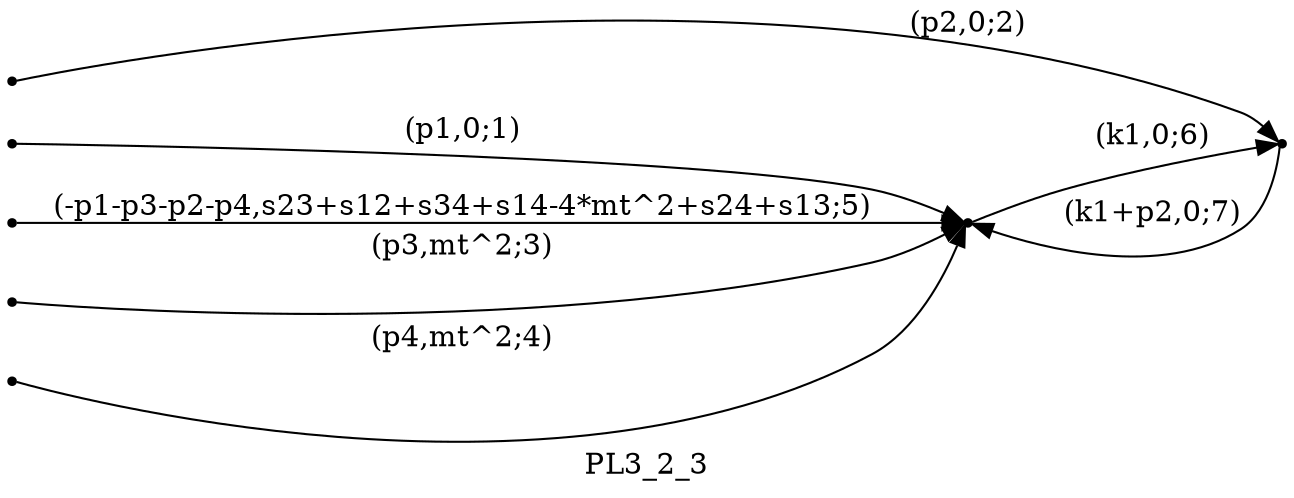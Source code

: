 digraph PL3_2_3 {
  label="PL3_2_3";
  rankdir="LR";
  subgraph edges {
    -1 -> 2 [label="(p1,0;1)"];
    -2 -> 1 [label="(p2,0;2)"];
    -3 -> 2 [label="(p3,mt^2;3)"];
    -4 -> 2 [label="(p4,mt^2;4)"];
    -5 -> 2 [label="(-p1-p3-p2-p4,s23+s12+s34+s14-4*mt^2+s24+s13;5)"];
    2 -> 1 [label="(k1,0;6)"];
    1 -> 2 [label="(k1+p2,0;7)"];
  }
  subgraph incoming { rank="source"; -1; -2; -3; -4; -5; }
-5 [shape=point];
-4 [shape=point];
-3 [shape=point];
-2 [shape=point];
-1 [shape=point];
1 [shape=point];
2 [shape=point];
}

